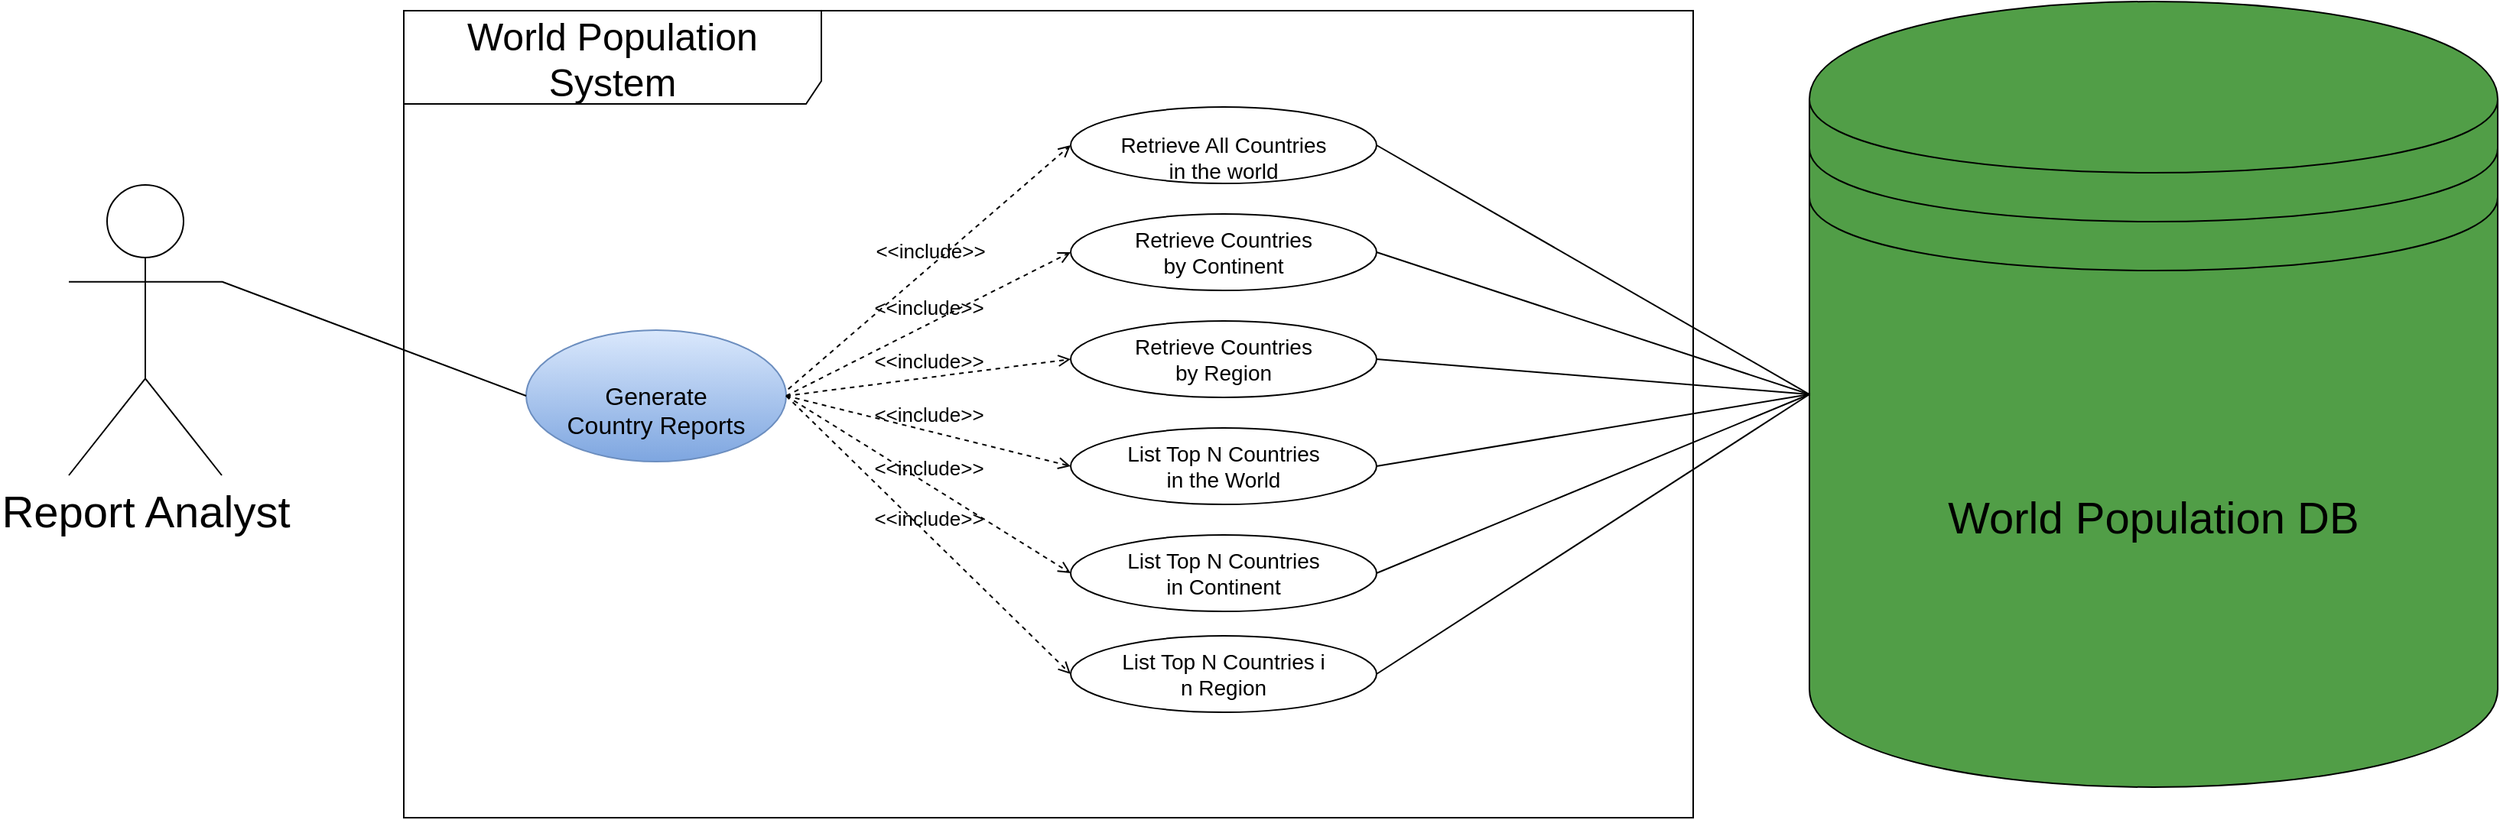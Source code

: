 <mxfile version="22.1.22" type="embed">
  <diagram id="23iRSUPoRavnBvh4doch" name="Page-1">
    <mxGraphModel dx="1203" dy="1280" grid="0" gridSize="10" guides="1" tooltips="1" connect="1" arrows="1" fold="1" page="0" pageScale="1" pageWidth="827" pageHeight="1169" background="none" math="0" shadow="0">
      <root>
        <mxCell id="0" />
        <mxCell id="1" parent="0" />
        <mxCell id="2" value="&lt;font style=&quot;font-size: 29px;&quot;&gt;Report Analyst&lt;/font&gt;" style="shape=umlActor;verticalLabelPosition=bottom;verticalAlign=top;html=1;outlineConnect=0;" parent="1" vertex="1">
          <mxGeometry x="-182" y="-296" width="100" height="190" as="geometry" />
        </mxCell>
        <mxCell id="52" value="&lt;font style=&quot;font-size: 29px;&quot;&gt;World Population DB&lt;/font&gt;" style="shape=datastore;whiteSpace=wrap;html=1;fillColor=#519e47;" parent="1" vertex="1">
          <mxGeometry x="956" y="-416" width="450" height="514" as="geometry" />
        </mxCell>
        <mxCell id="100" value="&lt;font style=&quot;font-size: 25px;&quot;&gt;World Population System&lt;/font&gt;" style="shape=umlFrame;whiteSpace=wrap;html=1;pointerEvents=0;recursiveResize=0;container=1;collapsible=0;width=273;height=61;" parent="1" vertex="1">
          <mxGeometry x="37" y="-410" width="843" height="528" as="geometry" />
        </mxCell>
        <mxCell id="4" value="&lt;font style=&quot;font-size: 16px;&quot;&gt;&lt;br&gt;Generate &lt;br&gt;Country Reports&lt;br&gt;&lt;/font&gt;" style="ellipse;whiteSpace=wrap;html=1;fillColor=#dae8fc;strokeColor=#6c8ebf;gradientColor=#7ea6e0;" parent="100" vertex="1">
          <mxGeometry x="80" y="209" width="170" height="86" as="geometry" />
        </mxCell>
        <mxCell id="10" value="&lt;font style=&quot;font-size: 14px;&quot;&gt;&lt;br&gt;Retrieve All Countries &lt;br&gt;in the world&lt;/font&gt;" style="ellipse;whiteSpace=wrap;html=1;" parent="100" vertex="1">
          <mxGeometry x="436" y="63" width="200" height="50" as="geometry" />
        </mxCell>
        <mxCell id="11" value="&lt;font style=&quot;font-size: 14px;&quot;&gt;Retrieve Countries &lt;br&gt;by Continent&lt;/font&gt;" style="ellipse;whiteSpace=wrap;html=1;" parent="100" vertex="1">
          <mxGeometry x="436" y="133" width="200" height="50" as="geometry" />
        </mxCell>
        <mxCell id="12" value="&lt;font style=&quot;font-size: 14px;&quot;&gt;Retrieve Countries &lt;br&gt;by Region&lt;/font&gt;" style="ellipse;whiteSpace=wrap;html=1;" parent="100" vertex="1">
          <mxGeometry x="436" y="203" width="200" height="50" as="geometry" />
        </mxCell>
        <mxCell id="13" value="&lt;span data-end=&quot;499&quot; data-start=&quot;466&quot;&gt;&lt;font style=&quot;font-size: 14px;&quot;&gt;List Top N Countries &lt;br&gt;in the World&lt;/font&gt;&lt;/span&gt;" style="ellipse;whiteSpace=wrap;html=1;" parent="100" vertex="1">
          <mxGeometry x="436" y="273" width="200" height="50" as="geometry" />
        </mxCell>
        <mxCell id="14" value="&lt;span data-end=&quot;499&quot; data-start=&quot;466&quot;&gt;&lt;font style=&quot;font-size: 14px;&quot;&gt;List Top N Countries &lt;br&gt;in Continent&lt;/font&gt;&lt;/span&gt;" style="ellipse;whiteSpace=wrap;html=1;" parent="100" vertex="1">
          <mxGeometry x="436" y="343" width="200" height="50" as="geometry" />
        </mxCell>
        <mxCell id="15" value="&lt;span data-end=&quot;499&quot; data-start=&quot;466&quot;&gt;&lt;font style=&quot;font-size: 14px;&quot;&gt;List Top N Countries i&lt;br&gt;n Region&lt;/font&gt;&lt;/span&gt;" style="ellipse;whiteSpace=wrap;html=1;" parent="100" vertex="1">
          <mxGeometry x="436" y="409" width="200" height="50" as="geometry" />
        </mxCell>
        <mxCell id="61" value="&lt;font style=&quot;font-size: 13px;&quot;&gt;&amp;lt;&amp;lt;include&amp;gt;&amp;gt;&lt;/font&gt;" style="html=1;verticalAlign=bottom;labelBackgroundColor=none;endArrow=open;endFill=0;dashed=1;rounded=0;entryX=0;entryY=0.5;entryDx=0;entryDy=0;exitX=1.008;exitY=0.449;exitDx=0;exitDy=0;exitPerimeter=0;" parent="100" source="4" target="10" edge="1">
          <mxGeometry width="160" relative="1" as="geometry">
            <mxPoint x="316" y="199" as="sourcePoint" />
            <mxPoint x="596" y="319" as="targetPoint" />
          </mxGeometry>
        </mxCell>
        <mxCell id="62" value="&lt;font style=&quot;font-size: 13px;&quot;&gt;&amp;lt;&amp;lt;include&amp;gt;&amp;gt;&lt;/font&gt;" style="html=1;verticalAlign=bottom;labelBackgroundColor=none;endArrow=open;endFill=0;dashed=1;rounded=0;exitX=1;exitY=0.5;exitDx=0;exitDy=0;entryX=0;entryY=0.5;entryDx=0;entryDy=0;" parent="100" source="4" target="11" edge="1">
          <mxGeometry width="160" relative="1" as="geometry">
            <mxPoint x="436" y="319" as="sourcePoint" />
            <mxPoint x="596" y="319" as="targetPoint" />
          </mxGeometry>
        </mxCell>
        <mxCell id="63" value="&lt;font style=&quot;font-size: 13px;&quot;&gt;&amp;lt;&amp;lt;include&amp;gt;&amp;gt;&lt;/font&gt;" style="html=1;verticalAlign=bottom;labelBackgroundColor=none;endArrow=open;endFill=0;dashed=1;rounded=0;exitX=1;exitY=0.5;exitDx=0;exitDy=0;entryX=0;entryY=0.5;entryDx=0;entryDy=0;" parent="100" source="4" target="12" edge="1">
          <mxGeometry width="160" relative="1" as="geometry">
            <mxPoint x="436" y="319" as="sourcePoint" />
            <mxPoint x="596" y="319" as="targetPoint" />
          </mxGeometry>
        </mxCell>
        <mxCell id="64" value="&lt;font style=&quot;font-size: 13px;&quot;&gt;&amp;lt;&amp;lt;include&amp;gt;&amp;gt;&lt;/font&gt;" style="html=1;verticalAlign=bottom;labelBackgroundColor=none;endArrow=open;endFill=0;dashed=1;rounded=0;exitX=1;exitY=0.5;exitDx=0;exitDy=0;entryX=0;entryY=0.5;entryDx=0;entryDy=0;" parent="100" source="4" target="13" edge="1">
          <mxGeometry width="160" relative="1" as="geometry">
            <mxPoint x="286" y="269" as="sourcePoint" />
            <mxPoint x="446" y="269" as="targetPoint" />
          </mxGeometry>
        </mxCell>
        <mxCell id="65" value="&lt;font style=&quot;font-size: 13px;&quot;&gt;&amp;lt;&amp;lt;include&amp;gt;&amp;gt;&lt;/font&gt;" style="html=1;verticalAlign=bottom;labelBackgroundColor=none;endArrow=open;endFill=0;dashed=1;rounded=0;exitX=1;exitY=0.5;exitDx=0;exitDy=0;entryX=0;entryY=0.5;entryDx=0;entryDy=0;" parent="100" source="4" target="14" edge="1">
          <mxGeometry width="160" relative="1" as="geometry">
            <mxPoint x="286" y="269" as="sourcePoint" />
            <mxPoint x="446" y="269" as="targetPoint" />
          </mxGeometry>
        </mxCell>
        <mxCell id="66" value="&lt;font style=&quot;font-size: 13px;&quot;&gt;&amp;lt;&amp;lt;include&amp;gt;&amp;gt;&lt;/font&gt;" style="html=1;verticalAlign=bottom;labelBackgroundColor=none;endArrow=open;endFill=0;dashed=1;rounded=0;exitX=1;exitY=0.5;exitDx=0;exitDy=0;entryX=0;entryY=0.5;entryDx=0;entryDy=0;" parent="100" source="4" target="15" edge="1">
          <mxGeometry width="160" relative="1" as="geometry">
            <mxPoint x="286" y="269" as="sourcePoint" />
            <mxPoint x="446" y="269" as="targetPoint" />
          </mxGeometry>
        </mxCell>
        <mxCell id="109" value="" style="endArrow=none;html=1;rounded=0;exitX=1;exitY=0.5;exitDx=0;exitDy=0;entryX=0;entryY=0.5;entryDx=0;entryDy=0;" parent="1" source="10" target="52" edge="1">
          <mxGeometry width="50" height="50" relative="1" as="geometry">
            <mxPoint x="670.0" y="-270.2" as="sourcePoint" />
            <mxPoint x="1275" y="495.0" as="targetPoint" />
          </mxGeometry>
        </mxCell>
        <mxCell id="110" value="" style="endArrow=none;html=1;rounded=0;exitX=1;exitY=0.5;exitDx=0;exitDy=0;entryX=0;entryY=0.5;entryDx=0;entryDy=0;" parent="1" source="11" target="52" edge="1">
          <mxGeometry width="50" height="50" relative="1" as="geometry">
            <mxPoint x="1160" y="440" as="sourcePoint" />
            <mxPoint x="1320" y="490" as="targetPoint" />
          </mxGeometry>
        </mxCell>
        <mxCell id="111" value="" style="endArrow=none;html=1;rounded=0;exitX=1;exitY=0.5;exitDx=0;exitDy=0;entryX=0;entryY=0.5;entryDx=0;entryDy=0;" parent="1" source="12" target="52" edge="1">
          <mxGeometry width="50" height="50" relative="1" as="geometry">
            <mxPoint x="1060" y="430" as="sourcePoint" />
            <mxPoint x="1320" y="490" as="targetPoint" />
          </mxGeometry>
        </mxCell>
        <mxCell id="112" value="" style="endArrow=none;html=1;rounded=0;exitX=1;exitY=0.5;exitDx=0;exitDy=0;entryX=0;entryY=0.5;entryDx=0;entryDy=0;" parent="1" source="13" target="52" edge="1">
          <mxGeometry width="50" height="50" relative="1" as="geometry">
            <mxPoint x="1080" y="410" as="sourcePoint" />
            <mxPoint x="1130" y="360" as="targetPoint" />
          </mxGeometry>
        </mxCell>
        <mxCell id="114" value="" style="endArrow=none;html=1;rounded=0;exitX=1;exitY=0.5;exitDx=0;exitDy=0;entryX=0;entryY=0.5;entryDx=0;entryDy=0;" parent="1" source="15" target="52" edge="1">
          <mxGeometry width="50" height="50" relative="1" as="geometry">
            <mxPoint x="700" y="230" as="sourcePoint" />
            <mxPoint x="1310" y="490" as="targetPoint" />
          </mxGeometry>
        </mxCell>
        <mxCell id="144" value="" style="endArrow=none;html=1;rounded=0;entryX=1;entryY=0.5;entryDx=0;entryDy=0;exitX=0;exitY=0.5;exitDx=0;exitDy=0;" parent="1" source="52" target="14" edge="1">
          <mxGeometry width="50" height="50" relative="1" as="geometry">
            <mxPoint x="1320" y="490" as="sourcePoint" />
            <mxPoint x="970" y="370" as="targetPoint" />
          </mxGeometry>
        </mxCell>
        <mxCell id="101" value="" style="endArrow=none;html=1;rounded=0;entryX=0;entryY=0.5;entryDx=0;entryDy=0;exitX=1;exitY=0.333;exitDx=0;exitDy=0;exitPerimeter=0;" parent="1" edge="1" target="4" source="2">
          <mxGeometry width="50" height="50" relative="1" as="geometry">
            <mxPoint x="-457" y="794.333" as="sourcePoint" />
            <mxPoint x="208.0" y="-167" as="targetPoint" />
            <Array as="points" />
          </mxGeometry>
        </mxCell>
      </root>
    </mxGraphModel>
  </diagram>
</mxfile>
